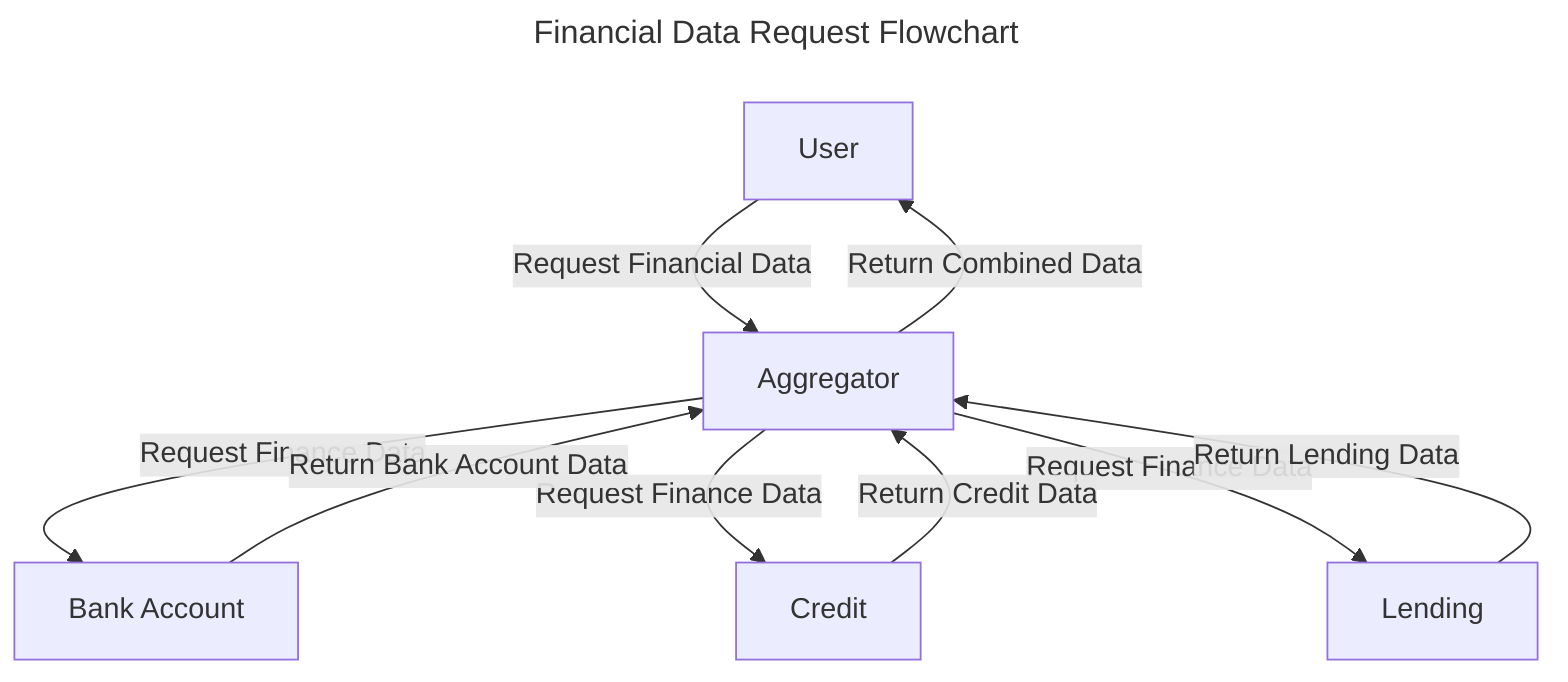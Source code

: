 ---
title: Financial Data Request Flowchart
---
flowchart TD
    User -->|Request Financial Data| Aggregator
    Aggregator -->|Request Finance Data| Bank_Account
    Aggregator -->|Request Finance Data| Credit
    Aggregator -->|Request Finance Data| Lending
    Bank_Account["Bank Account"] -->|Return Bank Account Data| Aggregator
    Credit -->|Return Credit Data| Aggregator
    Lending -->|Return Lending Data| Aggregator
    Aggregator -->|Return Combined Data| User